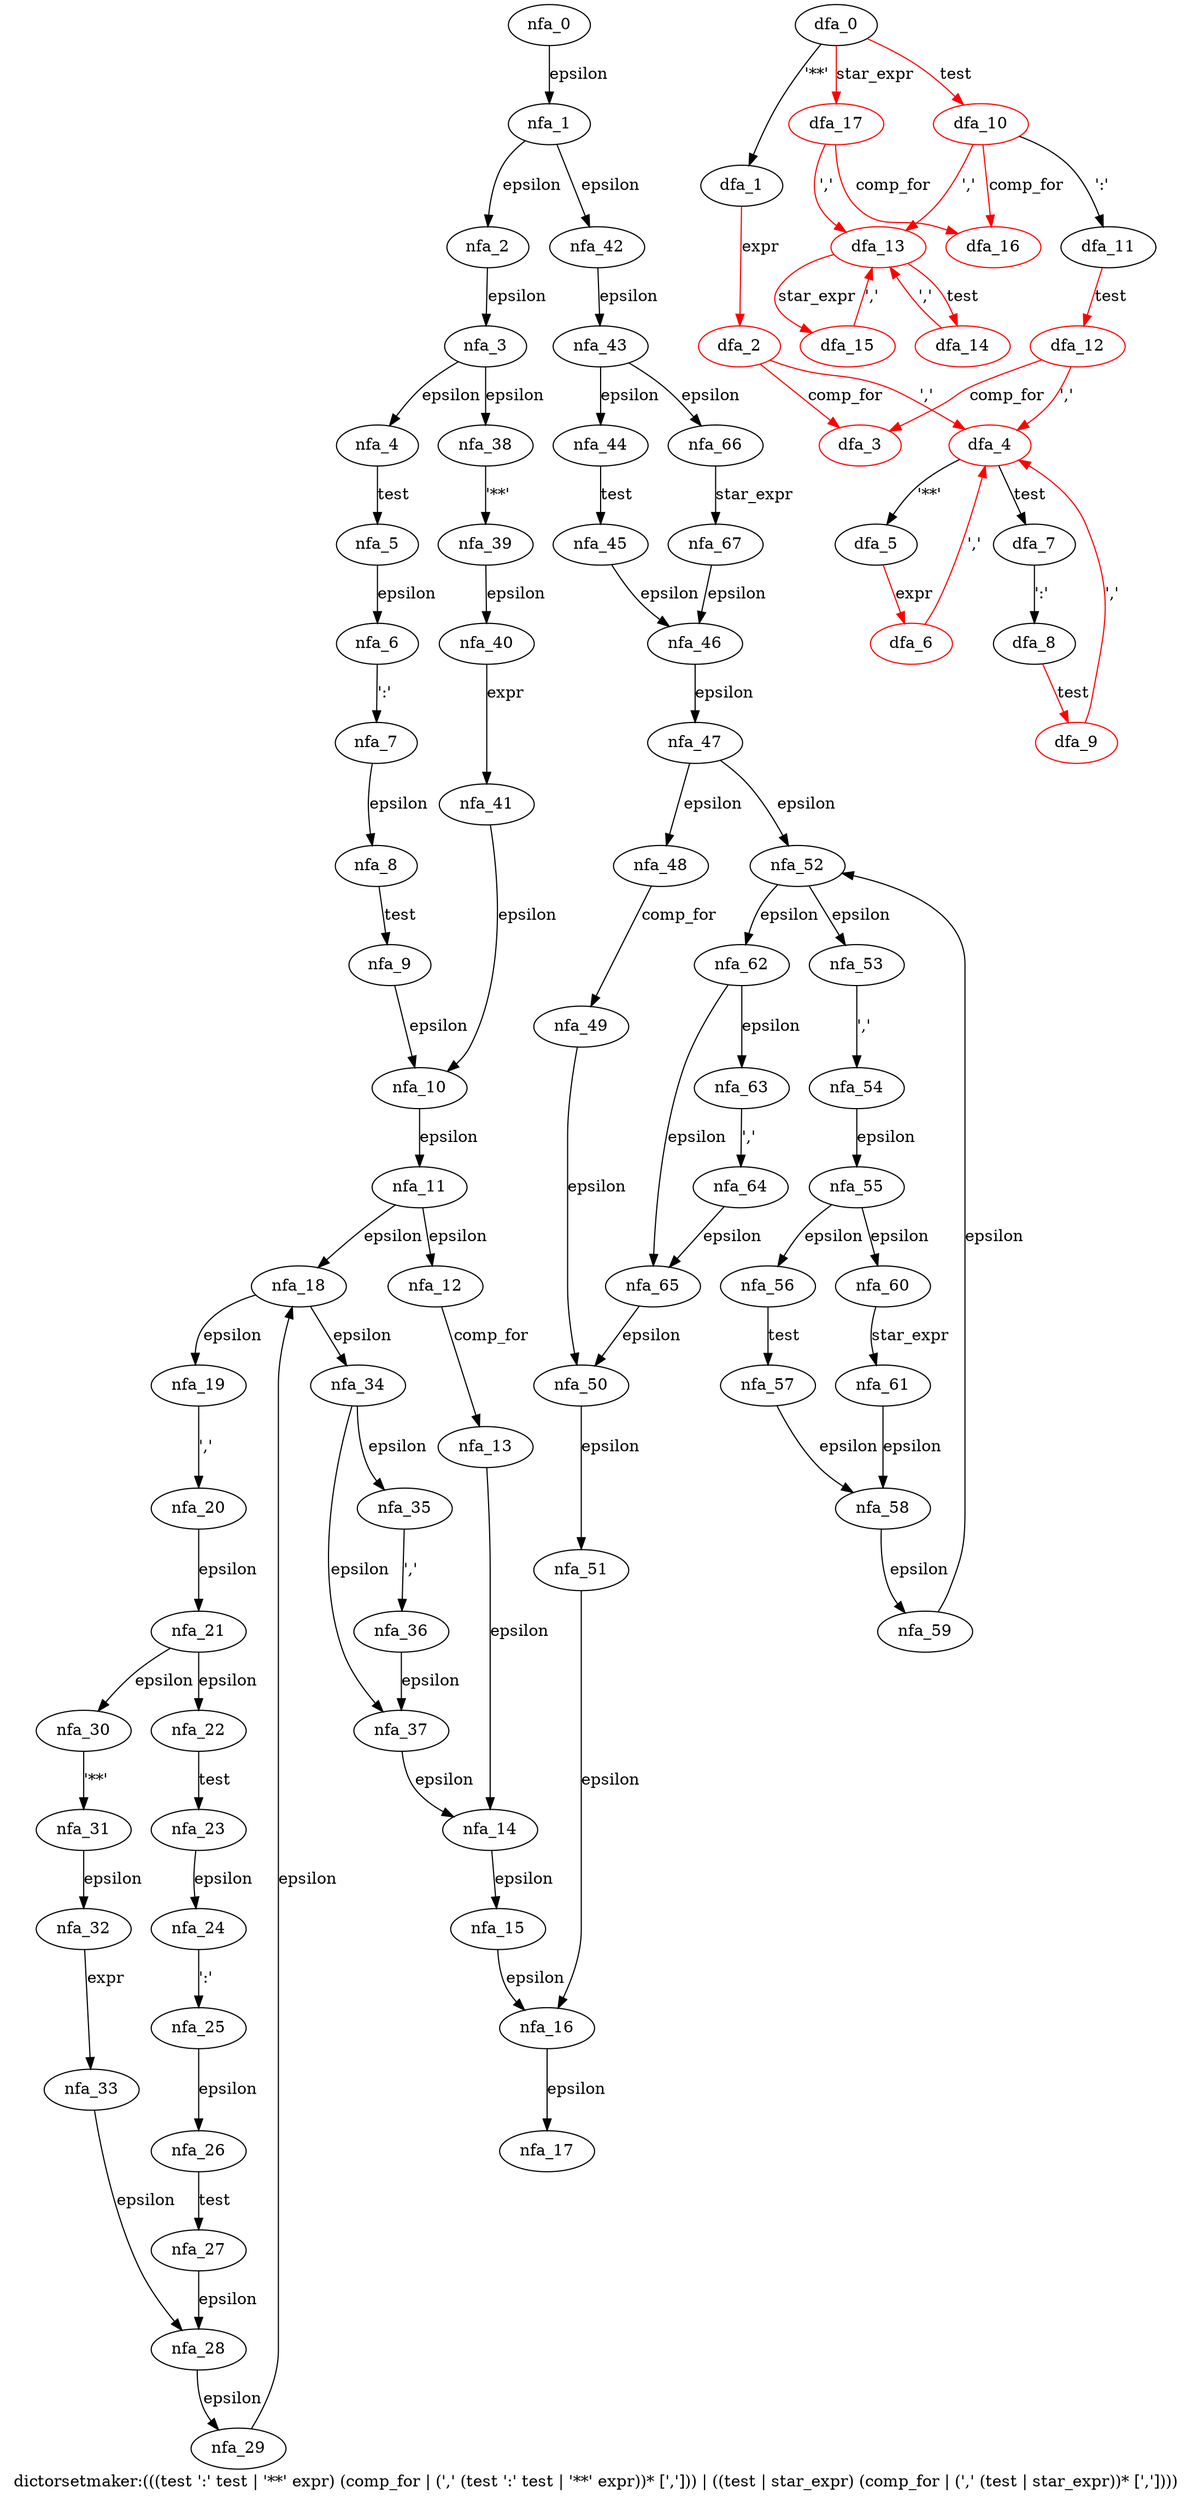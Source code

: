 digraph dictorsetmaker {
 graph[label="dictorsetmaker:(((test ':' test | '**' expr) (comp_for | (',' (test ':' test | '**' expr))* [','])) | ((test | star_expr) (comp_for | (',' (test | star_expr))* [','])))"]
 subgraph dictorsetmaker_nfa {
  nfa_0->nfa_1[label="epsilon"]
  nfa_1->nfa_2[label="epsilon"]
  nfa_2->nfa_3[label="epsilon"]
  nfa_3->nfa_4[label="epsilon"]
  nfa_4->nfa_5[label="test"]
  nfa_5->nfa_6[label="epsilon"]
  nfa_6->nfa_7[label="':'"]
  nfa_7->nfa_8[label="epsilon"]
  nfa_8->nfa_9[label="test"]
  nfa_9->nfa_10[label="epsilon"]
  nfa_10->nfa_11[label="epsilon"]
  nfa_11->nfa_12[label="epsilon"]
  nfa_12->nfa_13[label="comp_for"]
  nfa_13->nfa_14[label="epsilon"]
  nfa_14->nfa_15[label="epsilon"]
  nfa_15->nfa_16[label="epsilon"]
  nfa_16->nfa_17[label="epsilon"]
  nfa_11->nfa_18[label="epsilon"]
  nfa_18->nfa_19[label="epsilon"]
  nfa_19->nfa_20[label="','"]
  nfa_20->nfa_21[label="epsilon"]
  nfa_21->nfa_22[label="epsilon"]
  nfa_22->nfa_23[label="test"]
  nfa_23->nfa_24[label="epsilon"]
  nfa_24->nfa_25[label="':'"]
  nfa_25->nfa_26[label="epsilon"]
  nfa_26->nfa_27[label="test"]
  nfa_27->nfa_28[label="epsilon"]
  nfa_28->nfa_29[label="epsilon"]
  nfa_29->nfa_18[label="epsilon"]
  nfa_21->nfa_30[label="epsilon"]
  nfa_30->nfa_31[label="'**'"]
  nfa_31->nfa_32[label="epsilon"]
  nfa_32->nfa_33[label="expr"]
  nfa_33->nfa_28[label="epsilon"]
  nfa_18->nfa_34[label="epsilon"]
  nfa_34->nfa_35[label="epsilon"]
  nfa_35->nfa_36[label="','"]
  nfa_36->nfa_37[label="epsilon"]
  nfa_37->nfa_14[label="epsilon"]
  nfa_34->nfa_37[label="epsilon"]
  nfa_3->nfa_38[label="epsilon"]
  nfa_38->nfa_39[label="'**'"]
  nfa_39->nfa_40[label="epsilon"]
  nfa_40->nfa_41[label="expr"]
  nfa_41->nfa_10[label="epsilon"]
  nfa_1->nfa_42[label="epsilon"]
  nfa_42->nfa_43[label="epsilon"]
  nfa_43->nfa_44[label="epsilon"]
  nfa_44->nfa_45[label="test"]
  nfa_45->nfa_46[label="epsilon"]
  nfa_46->nfa_47[label="epsilon"]
  nfa_47->nfa_48[label="epsilon"]
  nfa_48->nfa_49[label="comp_for"]
  nfa_49->nfa_50[label="epsilon"]
  nfa_50->nfa_51[label="epsilon"]
  nfa_51->nfa_16[label="epsilon"]
  nfa_47->nfa_52[label="epsilon"]
  nfa_52->nfa_53[label="epsilon"]
  nfa_53->nfa_54[label="','"]
  nfa_54->nfa_55[label="epsilon"]
  nfa_55->nfa_56[label="epsilon"]
  nfa_56->nfa_57[label="test"]
  nfa_57->nfa_58[label="epsilon"]
  nfa_58->nfa_59[label="epsilon"]
  nfa_59->nfa_52[label="epsilon"]
  nfa_55->nfa_60[label="epsilon"]
  nfa_60->nfa_61[label="star_expr"]
  nfa_61->nfa_58[label="epsilon"]
  nfa_52->nfa_62[label="epsilon"]
  nfa_62->nfa_63[label="epsilon"]
  nfa_63->nfa_64[label="','"]
  nfa_64->nfa_65[label="epsilon"]
  nfa_65->nfa_50[label="epsilon"]
  nfa_62->nfa_65[label="epsilon"]
  nfa_43->nfa_66[label="epsilon"]
  nfa_66->nfa_67[label="star_expr"]
  nfa_67->nfa_46[label="epsilon"]
  }
 subgraph dictorsetmaker_dfa {
  dfa_0->dfa_1[label="'**'"]
  dfa_1->dfa_2[label="expr",color=red]
  dfa_2->dfa_3[label="comp_for",color=red]
  dfa_2->dfa_4[label="','",color=red]
  dfa_4->dfa_5[label="'**'"]
  dfa_5->dfa_6[label="expr",color=red]
  dfa_6->dfa_4[label="','",color=red]
  dfa_4->dfa_7[label="test"]
  dfa_7->dfa_8[label="':'"]
  dfa_8->dfa_9[label="test",color=red]
  dfa_9->dfa_4[label="','",color=red]
  dfa_0->dfa_10[label="test",color=red]
  dfa_10->dfa_11[label="':'"]
  dfa_11->dfa_12[label="test",color=red]
  dfa_12->dfa_3[label="comp_for",color=red]
  dfa_12->dfa_4[label="','",color=red]
  dfa_10->dfa_13[label="','",color=red]
  dfa_13->dfa_14[label="test",color=red]
  dfa_14->dfa_13[label="','",color=red]
  dfa_13->dfa_15[label="star_expr",color=red]
  dfa_15->dfa_13[label="','",color=red]
  dfa_10->dfa_16[label="comp_for",color=red]
  dfa_0->dfa_17[label="star_expr",color=red]
  dfa_17->dfa_13[label="','",color=red]
  dfa_17->dfa_16[label="comp_for",color=red]
  dfa_2[color=red]
  dfa_3[color=red]
  dfa_4[color=red]
  dfa_6[color=red]
  dfa_9[color=red]
  dfa_10[color=red]
  dfa_12[color=red]
  dfa_13[color=red]
  dfa_14[color=red]
  dfa_15[color=red]
  dfa_16[color=red]
  dfa_17[color=red]
  }
}

